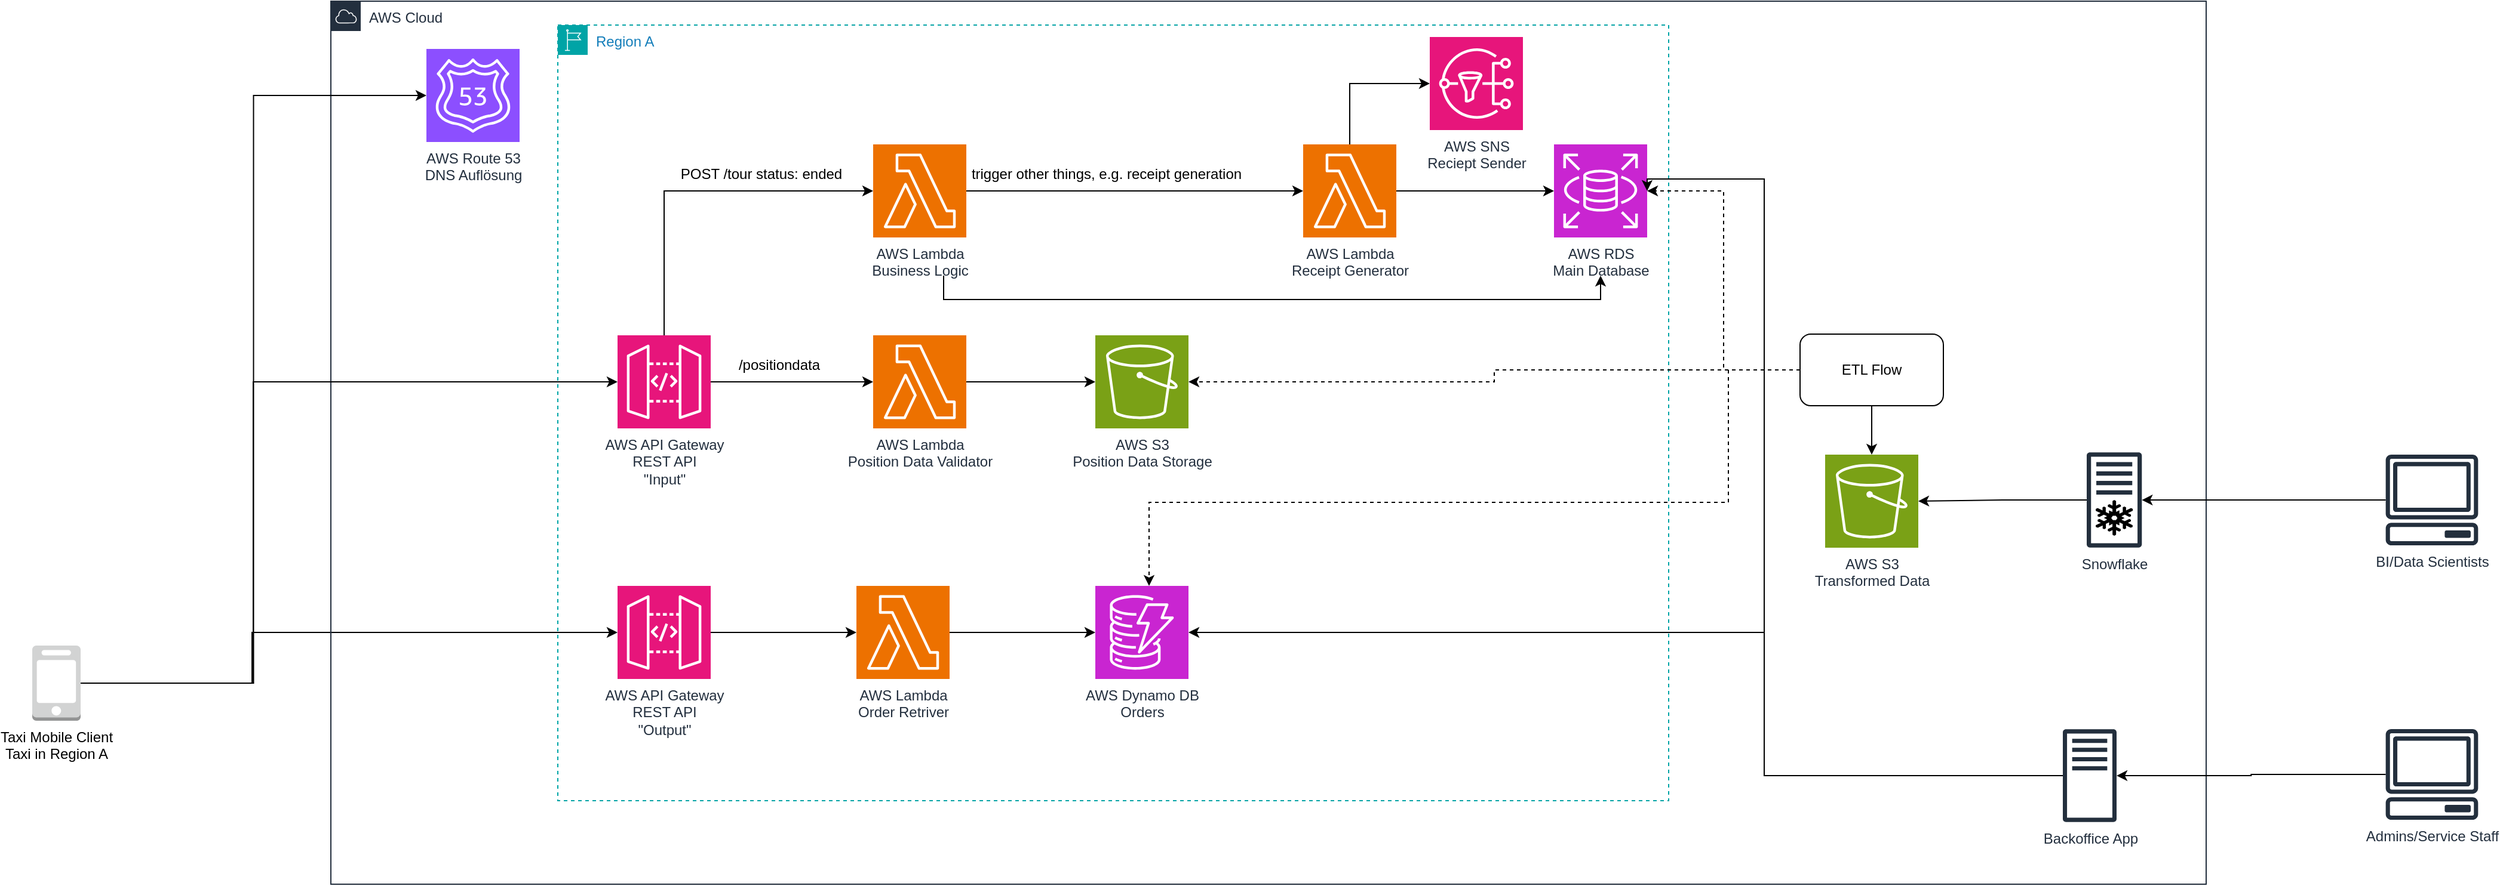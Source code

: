 <mxfile version="27.0.5">
  <diagram name="Seite-1" id="IvP5_QmjdrkxepU5AVn3">
    <mxGraphModel dx="3683" dy="2958" grid="1" gridSize="10" guides="1" tooltips="1" connect="1" arrows="1" fold="1" page="1" pageScale="1" pageWidth="827" pageHeight="1169" math="0" shadow="0">
      <root>
        <mxCell id="0" />
        <mxCell id="1" parent="0" />
        <mxCell id="nSkchFA1e2LLlKDFBqip-111" style="edgeStyle=orthogonalEdgeStyle;rounded=0;orthogonalLoop=1;jettySize=auto;html=1;" edge="1" parent="1" source="T-oR4fz3d32SBS_SVe8I-7" target="nSkchFA1e2LLlKDFBqip-17">
          <mxGeometry relative="1" as="geometry">
            <Array as="points">
              <mxPoint x="724" y="-228" />
              <mxPoint x="724" y="-271" />
            </Array>
          </mxGeometry>
        </mxCell>
        <mxCell id="T-oR4fz3d32SBS_SVe8I-7" value="Taxi Mobile Client&lt;div&gt;Taxi in Region A&lt;/div&gt;" style="outlineConnect=0;dashed=0;verticalLabelPosition=bottom;verticalAlign=top;align=center;html=1;shape=mxgraph.aws3.mobile_client;fillColor=#D2D3D3;gradientColor=none;" parent="1" vertex="1">
          <mxGeometry x="540" y="-260" width="40.5" height="63" as="geometry" />
        </mxCell>
        <mxCell id="T-oR4fz3d32SBS_SVe8I-14" value="AWS Cloud" style="points=[[0,0],[0.25,0],[0.5,0],[0.75,0],[1,0],[1,0.25],[1,0.5],[1,0.75],[1,1],[0.75,1],[0.5,1],[0.25,1],[0,1],[0,0.75],[0,0.5],[0,0.25]];outlineConnect=0;gradientColor=none;html=1;whiteSpace=wrap;fontSize=12;fontStyle=0;container=1;pointerEvents=0;collapsible=0;recursiveResize=0;shape=mxgraph.aws4.group;grIcon=mxgraph.aws4.group_aws_cloud;strokeColor=#232F3E;fillColor=none;verticalAlign=top;align=left;spacingLeft=30;fontColor=#232F3E;dashed=0;" parent="1" vertex="1">
          <mxGeometry x="790" y="-800" width="1570" height="740" as="geometry" />
        </mxCell>
        <mxCell id="T-oR4fz3d32SBS_SVe8I-10" value="AWS Route 53&lt;div&gt;DNS Auflösung&lt;/div&gt;" style="sketch=0;points=[[0,0,0],[0.25,0,0],[0.5,0,0],[0.75,0,0],[1,0,0],[0,1,0],[0.25,1,0],[0.5,1,0],[0.75,1,0],[1,1,0],[0,0.25,0],[0,0.5,0],[0,0.75,0],[1,0.25,0],[1,0.5,0],[1,0.75,0]];outlineConnect=0;fontColor=#232F3E;fillColor=#8C4FFF;strokeColor=#ffffff;dashed=0;verticalLabelPosition=bottom;verticalAlign=top;align=center;html=1;fontSize=12;fontStyle=0;aspect=fixed;shape=mxgraph.aws4.resourceIcon;resIcon=mxgraph.aws4.route_53;" parent="T-oR4fz3d32SBS_SVe8I-14" vertex="1">
          <mxGeometry x="80" y="40" width="78" height="78" as="geometry" />
        </mxCell>
        <mxCell id="T-oR4fz3d32SBS_SVe8I-16" value="Region A" style="points=[[0,0],[0.25,0],[0.5,0],[0.75,0],[1,0],[1,0.25],[1,0.5],[1,0.75],[1,1],[0.75,1],[0.5,1],[0.25,1],[0,1],[0,0.75],[0,0.5],[0,0.25]];outlineConnect=0;gradientColor=none;html=1;whiteSpace=wrap;fontSize=12;fontStyle=0;container=1;pointerEvents=0;collapsible=0;recursiveResize=0;shape=mxgraph.aws4.group;grIcon=mxgraph.aws4.group_region;strokeColor=#00A4A6;fillColor=none;verticalAlign=top;align=left;spacingLeft=30;fontColor=#147EBA;dashed=1;" parent="T-oR4fz3d32SBS_SVe8I-14" vertex="1">
          <mxGeometry x="190" y="20" width="930" height="650" as="geometry" />
        </mxCell>
        <mxCell id="T-oR4fz3d32SBS_SVe8I-17" style="edgeStyle=orthogonalEdgeStyle;rounded=0;orthogonalLoop=1;jettySize=auto;html=1;entryX=0;entryY=0.5;entryDx=0;entryDy=0;entryPerimeter=0;" parent="T-oR4fz3d32SBS_SVe8I-16" source="T-oR4fz3d32SBS_SVe8I-3" target="T-oR4fz3d32SBS_SVe8I-5" edge="1">
          <mxGeometry relative="1" as="geometry">
            <mxPoint x="250" y="299" as="targetPoint" />
          </mxGeometry>
        </mxCell>
        <mxCell id="T-oR4fz3d32SBS_SVe8I-3" value="AWS API Gateway&lt;div&gt;REST API&lt;/div&gt;&lt;div&gt;&quot;Input&quot;&lt;/div&gt;" style="sketch=0;points=[[0,0,0],[0.25,0,0],[0.5,0,0],[0.75,0,0],[1,0,0],[0,1,0],[0.25,1,0],[0.5,1,0],[0.75,1,0],[1,1,0],[0,0.25,0],[0,0.5,0],[0,0.75,0],[1,0.25,0],[1,0.5,0],[1,0.75,0]];outlineConnect=0;fontColor=#232F3E;fillColor=#E7157B;strokeColor=#ffffff;dashed=0;verticalLabelPosition=bottom;verticalAlign=top;align=center;html=1;fontSize=12;fontStyle=0;aspect=fixed;shape=mxgraph.aws4.resourceIcon;resIcon=mxgraph.aws4.api_gateway;" parent="T-oR4fz3d32SBS_SVe8I-16" vertex="1">
          <mxGeometry x="50" y="260" width="78" height="78" as="geometry" />
        </mxCell>
        <mxCell id="T-oR4fz3d32SBS_SVe8I-5" value="AWS Lambda&lt;div&gt;Position Data Validator&lt;/div&gt;" style="sketch=0;points=[[0,0,0],[0.25,0,0],[0.5,0,0],[0.75,0,0],[1,0,0],[0,1,0],[0.25,1,0],[0.5,1,0],[0.75,1,0],[1,1,0],[0,0.25,0],[0,0.5,0],[0,0.75,0],[1,0.25,0],[1,0.5,0],[1,0.75,0]];outlineConnect=0;fontColor=#232F3E;fillColor=#ED7100;strokeColor=#ffffff;dashed=0;verticalLabelPosition=bottom;verticalAlign=top;align=center;html=1;fontSize=12;fontStyle=0;aspect=fixed;shape=mxgraph.aws4.resourceIcon;resIcon=mxgraph.aws4.lambda;" parent="T-oR4fz3d32SBS_SVe8I-16" vertex="1">
          <mxGeometry x="264" y="260" width="78" height="78" as="geometry" />
        </mxCell>
        <mxCell id="nSkchFA1e2LLlKDFBqip-4" style="edgeStyle=orthogonalEdgeStyle;rounded=0;orthogonalLoop=1;jettySize=auto;html=1;exitX=1;exitY=0.5;exitDx=0;exitDy=0;exitPerimeter=0;" edge="1" parent="T-oR4fz3d32SBS_SVe8I-16" source="T-oR4fz3d32SBS_SVe8I-5" target="nSkchFA1e2LLlKDFBqip-3">
          <mxGeometry relative="1" as="geometry">
            <mxPoint x="524.0" y="299" as="sourcePoint" />
          </mxGeometry>
        </mxCell>
        <mxCell id="nSkchFA1e2LLlKDFBqip-3" value="AWS S3&lt;div&gt;Position Data Storage&lt;/div&gt;" style="sketch=0;points=[[0,0,0],[0.25,0,0],[0.5,0,0],[0.75,0,0],[1,0,0],[0,1,0],[0.25,1,0],[0.5,1,0],[0.75,1,0],[1,1,0],[0,0.25,0],[0,0.5,0],[0,0.75,0],[1,0.25,0],[1,0.5,0],[1,0.75,0]];outlineConnect=0;fontColor=#232F3E;fillColor=#7AA116;strokeColor=#ffffff;dashed=0;verticalLabelPosition=bottom;verticalAlign=top;align=center;html=1;fontSize=12;fontStyle=0;aspect=fixed;shape=mxgraph.aws4.resourceIcon;resIcon=mxgraph.aws4.s3;" vertex="1" parent="T-oR4fz3d32SBS_SVe8I-16">
          <mxGeometry x="450" y="260" width="78" height="78" as="geometry" />
        </mxCell>
        <mxCell id="nSkchFA1e2LLlKDFBqip-23" style="edgeStyle=orthogonalEdgeStyle;rounded=0;orthogonalLoop=1;jettySize=auto;html=1;" edge="1" parent="T-oR4fz3d32SBS_SVe8I-16" source="nSkchFA1e2LLlKDFBqip-17" target="nSkchFA1e2LLlKDFBqip-20">
          <mxGeometry relative="1" as="geometry" />
        </mxCell>
        <mxCell id="nSkchFA1e2LLlKDFBqip-17" value="AWS API Gateway&lt;div&gt;REST API&lt;/div&gt;&lt;div&gt;&quot;Output&quot;&lt;/div&gt;" style="sketch=0;points=[[0,0,0],[0.25,0,0],[0.5,0,0],[0.75,0,0],[1,0,0],[0,1,0],[0.25,1,0],[0.5,1,0],[0.75,1,0],[1,1,0],[0,0.25,0],[0,0.5,0],[0,0.75,0],[1,0.25,0],[1,0.5,0],[1,0.75,0]];outlineConnect=0;fontColor=#232F3E;fillColor=#E7157B;strokeColor=#ffffff;dashed=0;verticalLabelPosition=bottom;verticalAlign=top;align=center;html=1;fontSize=12;fontStyle=0;aspect=fixed;shape=mxgraph.aws4.resourceIcon;resIcon=mxgraph.aws4.api_gateway;" vertex="1" parent="T-oR4fz3d32SBS_SVe8I-16">
          <mxGeometry x="50" y="470" width="78" height="78" as="geometry" />
        </mxCell>
        <mxCell id="nSkchFA1e2LLlKDFBqip-19" value="AWS Dynamo DB&lt;div&gt;Orders&lt;/div&gt;" style="sketch=0;points=[[0,0,0],[0.25,0,0],[0.5,0,0],[0.75,0,0],[1,0,0],[0,1,0],[0.25,1,0],[0.5,1,0],[0.75,1,0],[1,1,0],[0,0.25,0],[0,0.5,0],[0,0.75,0],[1,0.25,0],[1,0.5,0],[1,0.75,0]];outlineConnect=0;fontColor=#232F3E;fillColor=#C925D1;strokeColor=#ffffff;dashed=0;verticalLabelPosition=bottom;verticalAlign=top;align=center;html=1;fontSize=12;fontStyle=0;aspect=fixed;shape=mxgraph.aws4.resourceIcon;resIcon=mxgraph.aws4.dynamodb;" vertex="1" parent="T-oR4fz3d32SBS_SVe8I-16">
          <mxGeometry x="450" y="470" width="78" height="78" as="geometry" />
        </mxCell>
        <mxCell id="nSkchFA1e2LLlKDFBqip-24" style="edgeStyle=orthogonalEdgeStyle;rounded=0;orthogonalLoop=1;jettySize=auto;html=1;" edge="1" parent="T-oR4fz3d32SBS_SVe8I-16" source="nSkchFA1e2LLlKDFBqip-20" target="nSkchFA1e2LLlKDFBqip-19">
          <mxGeometry relative="1" as="geometry" />
        </mxCell>
        <mxCell id="nSkchFA1e2LLlKDFBqip-20" value="AWS Lambda&lt;div&gt;Order Retriver&lt;/div&gt;" style="sketch=0;points=[[0,0,0],[0.25,0,0],[0.5,0,0],[0.75,0,0],[1,0,0],[0,1,0],[0.25,1,0],[0.5,1,0],[0.75,1,0],[1,1,0],[0,0.25,0],[0,0.5,0],[0,0.75,0],[1,0.25,0],[1,0.5,0],[1,0.75,0]];outlineConnect=0;fontColor=#232F3E;fillColor=#ED7100;strokeColor=#ffffff;dashed=0;verticalLabelPosition=bottom;verticalAlign=top;align=center;html=1;fontSize=12;fontStyle=0;aspect=fixed;shape=mxgraph.aws4.resourceIcon;resIcon=mxgraph.aws4.lambda;" vertex="1" parent="T-oR4fz3d32SBS_SVe8I-16">
          <mxGeometry x="250" y="470" width="78" height="78" as="geometry" />
        </mxCell>
        <mxCell id="nSkchFA1e2LLlKDFBqip-40" value="/positiondata" style="text;html=1;align=center;verticalAlign=middle;resizable=0;points=[];autosize=1;strokeColor=none;fillColor=none;" vertex="1" parent="T-oR4fz3d32SBS_SVe8I-16">
          <mxGeometry x="140" y="270" width="90" height="30" as="geometry" />
        </mxCell>
        <mxCell id="nSkchFA1e2LLlKDFBqip-43" value="AWS Lambda&lt;div&gt;Business Logic&lt;/div&gt;" style="sketch=0;points=[[0,0,0],[0.25,0,0],[0.5,0,0],[0.75,0,0],[1,0,0],[0,1,0],[0.25,1,0],[0.5,1,0],[0.75,1,0],[1,1,0],[0,0.25,0],[0,0.5,0],[0,0.75,0],[1,0.25,0],[1,0.5,0],[1,0.75,0]];outlineConnect=0;fontColor=#232F3E;fillColor=#ED7100;strokeColor=#ffffff;dashed=0;verticalLabelPosition=bottom;verticalAlign=top;align=center;html=1;fontSize=12;fontStyle=0;aspect=fixed;shape=mxgraph.aws4.resourceIcon;resIcon=mxgraph.aws4.lambda;" vertex="1" parent="T-oR4fz3d32SBS_SVe8I-16">
          <mxGeometry x="264" y="100" width="78" height="78" as="geometry" />
        </mxCell>
        <mxCell id="nSkchFA1e2LLlKDFBqip-44" style="edgeStyle=orthogonalEdgeStyle;rounded=0;orthogonalLoop=1;jettySize=auto;html=1;entryX=0;entryY=0.5;entryDx=0;entryDy=0;entryPerimeter=0;" edge="1" parent="T-oR4fz3d32SBS_SVe8I-16" source="T-oR4fz3d32SBS_SVe8I-3" target="nSkchFA1e2LLlKDFBqip-43">
          <mxGeometry relative="1" as="geometry">
            <Array as="points">
              <mxPoint x="89" y="139" />
            </Array>
          </mxGeometry>
        </mxCell>
        <mxCell id="nSkchFA1e2LLlKDFBqip-45" value="POST /tour status: ended" style="text;html=1;align=center;verticalAlign=middle;resizable=0;points=[];autosize=1;strokeColor=none;fillColor=none;" vertex="1" parent="T-oR4fz3d32SBS_SVe8I-16">
          <mxGeometry x="90" y="110" width="160" height="30" as="geometry" />
        </mxCell>
        <mxCell id="nSkchFA1e2LLlKDFBqip-48" value="trigger other things, e.g. receipt generation" style="text;html=1;align=center;verticalAlign=middle;resizable=0;points=[];autosize=1;strokeColor=none;fillColor=none;" vertex="1" parent="T-oR4fz3d32SBS_SVe8I-16">
          <mxGeometry x="334" y="110" width="250" height="30" as="geometry" />
        </mxCell>
        <mxCell id="nSkchFA1e2LLlKDFBqip-46" value="AWS Lambda&lt;div&gt;Receipt Generator&lt;/div&gt;" style="sketch=0;points=[[0,0,0],[0.25,0,0],[0.5,0,0],[0.75,0,0],[1,0,0],[0,1,0],[0.25,1,0],[0.5,1,0],[0.75,1,0],[1,1,0],[0,0.25,0],[0,0.5,0],[0,0.75,0],[1,0.25,0],[1,0.5,0],[1,0.75,0]];outlineConnect=0;fontColor=#232F3E;fillColor=#ED7100;strokeColor=#ffffff;dashed=0;verticalLabelPosition=bottom;verticalAlign=top;align=center;html=1;fontSize=12;fontStyle=0;aspect=fixed;shape=mxgraph.aws4.resourceIcon;resIcon=mxgraph.aws4.lambda;" vertex="1" parent="T-oR4fz3d32SBS_SVe8I-16">
          <mxGeometry x="624" y="100" width="78" height="78" as="geometry" />
        </mxCell>
        <mxCell id="nSkchFA1e2LLlKDFBqip-47" style="edgeStyle=orthogonalEdgeStyle;rounded=0;orthogonalLoop=1;jettySize=auto;html=1;entryX=0;entryY=0.5;entryDx=0;entryDy=0;entryPerimeter=0;" edge="1" parent="T-oR4fz3d32SBS_SVe8I-16" source="nSkchFA1e2LLlKDFBqip-43" target="nSkchFA1e2LLlKDFBqip-46">
          <mxGeometry relative="1" as="geometry" />
        </mxCell>
        <mxCell id="nSkchFA1e2LLlKDFBqip-50" value="AWS RDS&lt;div&gt;Main Database&lt;/div&gt;" style="sketch=0;points=[[0,0,0],[0.25,0,0],[0.5,0,0],[0.75,0,0],[1,0,0],[0,1,0],[0.25,1,0],[0.5,1,0],[0.75,1,0],[1,1,0],[0,0.25,0],[0,0.5,0],[0,0.75,0],[1,0.25,0],[1,0.5,0],[1,0.75,0]];outlineConnect=0;fontColor=#232F3E;fillColor=#C925D1;strokeColor=#ffffff;dashed=0;verticalLabelPosition=bottom;verticalAlign=top;align=center;html=1;fontSize=12;fontStyle=0;aspect=fixed;shape=mxgraph.aws4.resourceIcon;resIcon=mxgraph.aws4.rds;" vertex="1" parent="T-oR4fz3d32SBS_SVe8I-16">
          <mxGeometry x="834" y="100" width="78" height="78" as="geometry" />
        </mxCell>
        <mxCell id="nSkchFA1e2LLlKDFBqip-51" style="edgeStyle=orthogonalEdgeStyle;rounded=0;orthogonalLoop=1;jettySize=auto;html=1;entryX=0;entryY=0.5;entryDx=0;entryDy=0;entryPerimeter=0;" edge="1" parent="T-oR4fz3d32SBS_SVe8I-16" source="nSkchFA1e2LLlKDFBqip-46" target="nSkchFA1e2LLlKDFBqip-50">
          <mxGeometry relative="1" as="geometry" />
        </mxCell>
        <mxCell id="nSkchFA1e2LLlKDFBqip-54" style="edgeStyle=orthogonalEdgeStyle;rounded=0;orthogonalLoop=1;jettySize=auto;html=1;" edge="1" parent="T-oR4fz3d32SBS_SVe8I-16">
          <mxGeometry relative="1" as="geometry">
            <mxPoint x="323" y="210" as="sourcePoint" />
            <mxPoint x="873" y="210" as="targetPoint" />
            <Array as="points">
              <mxPoint x="323" y="230" />
              <mxPoint x="873" y="230" />
            </Array>
          </mxGeometry>
        </mxCell>
        <mxCell id="nSkchFA1e2LLlKDFBqip-107" value="AWS SNS&lt;div&gt;Reciept Sender&lt;/div&gt;" style="sketch=0;points=[[0,0,0],[0.25,0,0],[0.5,0,0],[0.75,0,0],[1,0,0],[0,1,0],[0.25,1,0],[0.5,1,0],[0.75,1,0],[1,1,0],[0,0.25,0],[0,0.5,0],[0,0.75,0],[1,0.25,0],[1,0.5,0],[1,0.75,0]];outlineConnect=0;fontColor=#232F3E;fillColor=#E7157B;strokeColor=#ffffff;dashed=0;verticalLabelPosition=bottom;verticalAlign=top;align=center;html=1;fontSize=12;fontStyle=0;aspect=fixed;shape=mxgraph.aws4.resourceIcon;resIcon=mxgraph.aws4.sns;" vertex="1" parent="T-oR4fz3d32SBS_SVe8I-16">
          <mxGeometry x="730" y="10" width="78" height="78" as="geometry" />
        </mxCell>
        <mxCell id="nSkchFA1e2LLlKDFBqip-109" style="edgeStyle=orthogonalEdgeStyle;rounded=0;orthogonalLoop=1;jettySize=auto;html=1;entryX=0;entryY=0.5;entryDx=0;entryDy=0;entryPerimeter=0;" edge="1" parent="T-oR4fz3d32SBS_SVe8I-16" source="nSkchFA1e2LLlKDFBqip-46" target="nSkchFA1e2LLlKDFBqip-107">
          <mxGeometry relative="1" as="geometry">
            <Array as="points">
              <mxPoint x="663" y="49" />
            </Array>
          </mxGeometry>
        </mxCell>
        <mxCell id="nSkchFA1e2LLlKDFBqip-25" value="Backoffice App" style="sketch=0;outlineConnect=0;fontColor=#232F3E;gradientColor=none;fillColor=#232F3D;strokeColor=none;dashed=0;verticalLabelPosition=bottom;verticalAlign=top;align=center;html=1;fontSize=12;fontStyle=0;aspect=fixed;pointerEvents=1;shape=mxgraph.aws4.traditional_server;" vertex="1" parent="T-oR4fz3d32SBS_SVe8I-14">
          <mxGeometry x="1450" y="610" width="45" height="78" as="geometry" />
        </mxCell>
        <mxCell id="nSkchFA1e2LLlKDFBqip-92" style="edgeStyle=orthogonalEdgeStyle;rounded=0;orthogonalLoop=1;jettySize=auto;html=1;dashed=1;" edge="1" parent="T-oR4fz3d32SBS_SVe8I-14" source="nSkchFA1e2LLlKDFBqip-83" target="nSkchFA1e2LLlKDFBqip-19">
          <mxGeometry relative="1" as="geometry">
            <Array as="points">
              <mxPoint x="1170" y="309" />
              <mxPoint x="1170" y="420" />
              <mxPoint x="685" y="420" />
            </Array>
          </mxGeometry>
        </mxCell>
        <mxCell id="nSkchFA1e2LLlKDFBqip-93" style="edgeStyle=orthogonalEdgeStyle;rounded=0;orthogonalLoop=1;jettySize=auto;html=1;" edge="1" parent="T-oR4fz3d32SBS_SVe8I-14" source="nSkchFA1e2LLlKDFBqip-83" target="nSkchFA1e2LLlKDFBqip-90">
          <mxGeometry relative="1" as="geometry" />
        </mxCell>
        <mxCell id="nSkchFA1e2LLlKDFBqip-83" value="ETL Flow" style="rounded=1;whiteSpace=wrap;html=1;" vertex="1" parent="T-oR4fz3d32SBS_SVe8I-14">
          <mxGeometry x="1230" y="279" width="120" height="60" as="geometry" />
        </mxCell>
        <mxCell id="nSkchFA1e2LLlKDFBqip-84" style="edgeStyle=orthogonalEdgeStyle;rounded=0;orthogonalLoop=1;jettySize=auto;html=1;entryX=1;entryY=0.5;entryDx=0;entryDy=0;entryPerimeter=0;dashed=1;" edge="1" parent="T-oR4fz3d32SBS_SVe8I-14" source="nSkchFA1e2LLlKDFBqip-83" target="nSkchFA1e2LLlKDFBqip-50">
          <mxGeometry relative="1" as="geometry" />
        </mxCell>
        <mxCell id="nSkchFA1e2LLlKDFBqip-85" style="edgeStyle=orthogonalEdgeStyle;rounded=0;orthogonalLoop=1;jettySize=auto;html=1;entryX=1;entryY=0.5;entryDx=0;entryDy=0;entryPerimeter=0;dashed=1;" edge="1" parent="T-oR4fz3d32SBS_SVe8I-14" source="nSkchFA1e2LLlKDFBqip-83" target="nSkchFA1e2LLlKDFBqip-3">
          <mxGeometry relative="1" as="geometry" />
        </mxCell>
        <mxCell id="nSkchFA1e2LLlKDFBqip-90" value="AWS S3&lt;div&gt;Transformed Data&lt;/div&gt;" style="sketch=0;points=[[0,0,0],[0.25,0,0],[0.5,0,0],[0.75,0,0],[1,0,0],[0,1,0],[0.25,1,0],[0.5,1,0],[0.75,1,0],[1,1,0],[0,0.25,0],[0,0.5,0],[0,0.75,0],[1,0.25,0],[1,0.5,0],[1,0.75,0]];outlineConnect=0;fontColor=#232F3E;fillColor=#7AA116;strokeColor=#ffffff;dashed=0;verticalLabelPosition=bottom;verticalAlign=top;align=center;html=1;fontSize=12;fontStyle=0;aspect=fixed;shape=mxgraph.aws4.resourceIcon;resIcon=mxgraph.aws4.s3;" vertex="1" parent="T-oR4fz3d32SBS_SVe8I-14">
          <mxGeometry x="1251" y="380" width="78" height="78" as="geometry" />
        </mxCell>
        <mxCell id="nSkchFA1e2LLlKDFBqip-97" style="edgeStyle=orthogonalEdgeStyle;rounded=0;orthogonalLoop=1;jettySize=auto;html=1;" edge="1" parent="T-oR4fz3d32SBS_SVe8I-14" source="nSkchFA1e2LLlKDFBqip-96" target="nSkchFA1e2LLlKDFBqip-90">
          <mxGeometry relative="1" as="geometry" />
        </mxCell>
        <mxCell id="nSkchFA1e2LLlKDFBqip-96" value="Snowflake" style="sketch=0;outlineConnect=0;fontColor=#232F3E;gradientColor=none;fillColor=#232F3D;strokeColor=none;dashed=0;verticalLabelPosition=bottom;verticalAlign=top;align=center;html=1;fontSize=12;fontStyle=0;aspect=fixed;pointerEvents=1;shape=mxgraph.aws4.traditional_server;" vertex="1" parent="T-oR4fz3d32SBS_SVe8I-14">
          <mxGeometry x="1470" y="378" width="46.15" height="80" as="geometry" />
        </mxCell>
        <mxCell id="nSkchFA1e2LLlKDFBqip-55" value="" style="shape=mxgraph.signs.nature.snowflake;html=1;pointerEvents=1;fillColor=#000000;strokeColor=none;verticalLabelPosition=bottom;verticalAlign=top;align=center;" vertex="1" parent="T-oR4fz3d32SBS_SVe8I-14">
          <mxGeometry x="1477.58" y="418" width="31" height="30" as="geometry" />
        </mxCell>
        <mxCell id="nSkchFA1e2LLlKDFBqip-98" style="edgeStyle=orthogonalEdgeStyle;rounded=0;orthogonalLoop=1;jettySize=auto;html=1;entryX=1;entryY=0.5;entryDx=0;entryDy=0;entryPerimeter=0;" edge="1" parent="T-oR4fz3d32SBS_SVe8I-14" source="nSkchFA1e2LLlKDFBqip-25" target="nSkchFA1e2LLlKDFBqip-50">
          <mxGeometry relative="1" as="geometry">
            <Array as="points">
              <mxPoint x="1200" y="649" />
              <mxPoint x="1200" y="149" />
            </Array>
          </mxGeometry>
        </mxCell>
        <mxCell id="nSkchFA1e2LLlKDFBqip-28" style="edgeStyle=orthogonalEdgeStyle;rounded=0;orthogonalLoop=1;jettySize=auto;html=1;" edge="1" parent="T-oR4fz3d32SBS_SVe8I-14" source="nSkchFA1e2LLlKDFBqip-27" target="nSkchFA1e2LLlKDFBqip-25">
          <mxGeometry relative="1" as="geometry" />
        </mxCell>
        <mxCell id="nSkchFA1e2LLlKDFBqip-27" value="Admins/Service Staff" style="sketch=0;outlineConnect=0;fontColor=#232F3E;gradientColor=none;fillColor=#232F3D;strokeColor=none;dashed=0;verticalLabelPosition=bottom;verticalAlign=top;align=center;html=1;fontSize=12;fontStyle=0;aspect=fixed;pointerEvents=1;shape=mxgraph.aws4.client;" vertex="1" parent="T-oR4fz3d32SBS_SVe8I-14">
          <mxGeometry x="1720" y="610" width="78" height="76" as="geometry" />
        </mxCell>
        <mxCell id="nSkchFA1e2LLlKDFBqip-101" style="edgeStyle=orthogonalEdgeStyle;rounded=0;orthogonalLoop=1;jettySize=auto;html=1;" edge="1" parent="T-oR4fz3d32SBS_SVe8I-14" source="nSkchFA1e2LLlKDFBqip-100" target="nSkchFA1e2LLlKDFBqip-96">
          <mxGeometry relative="1" as="geometry" />
        </mxCell>
        <mxCell id="nSkchFA1e2LLlKDFBqip-100" value="BI/Data Scientists" style="sketch=0;outlineConnect=0;fontColor=#232F3E;gradientColor=none;fillColor=#232F3D;strokeColor=none;dashed=0;verticalLabelPosition=bottom;verticalAlign=top;align=center;html=1;fontSize=12;fontStyle=0;aspect=fixed;pointerEvents=1;shape=mxgraph.aws4.client;" vertex="1" parent="T-oR4fz3d32SBS_SVe8I-14">
          <mxGeometry x="1720" y="380" width="78" height="76" as="geometry" />
        </mxCell>
        <mxCell id="nSkchFA1e2LLlKDFBqip-108" style="edgeStyle=orthogonalEdgeStyle;rounded=0;orthogonalLoop=1;jettySize=auto;html=1;entryX=1;entryY=0.5;entryDx=0;entryDy=0;entryPerimeter=0;" edge="1" parent="T-oR4fz3d32SBS_SVe8I-14" source="nSkchFA1e2LLlKDFBqip-25" target="nSkchFA1e2LLlKDFBqip-19">
          <mxGeometry relative="1" as="geometry">
            <Array as="points">
              <mxPoint x="1200" y="649" />
              <mxPoint x="1200" y="529" />
            </Array>
          </mxGeometry>
        </mxCell>
        <mxCell id="nSkchFA1e2LLlKDFBqip-110" style="edgeStyle=orthogonalEdgeStyle;rounded=0;orthogonalLoop=1;jettySize=auto;html=1;entryX=0;entryY=0.5;entryDx=0;entryDy=0;entryPerimeter=0;" edge="1" parent="1" source="T-oR4fz3d32SBS_SVe8I-7" target="T-oR4fz3d32SBS_SVe8I-10">
          <mxGeometry relative="1" as="geometry" />
        </mxCell>
        <mxCell id="nSkchFA1e2LLlKDFBqip-112" style="edgeStyle=orthogonalEdgeStyle;rounded=0;orthogonalLoop=1;jettySize=auto;html=1;entryX=0;entryY=0.5;entryDx=0;entryDy=0;entryPerimeter=0;" edge="1" parent="1" source="T-oR4fz3d32SBS_SVe8I-7" target="T-oR4fz3d32SBS_SVe8I-3">
          <mxGeometry relative="1" as="geometry">
            <Array as="points">
              <mxPoint x="725" y="-229" />
              <mxPoint x="725" y="-481" />
            </Array>
          </mxGeometry>
        </mxCell>
      </root>
    </mxGraphModel>
  </diagram>
</mxfile>

